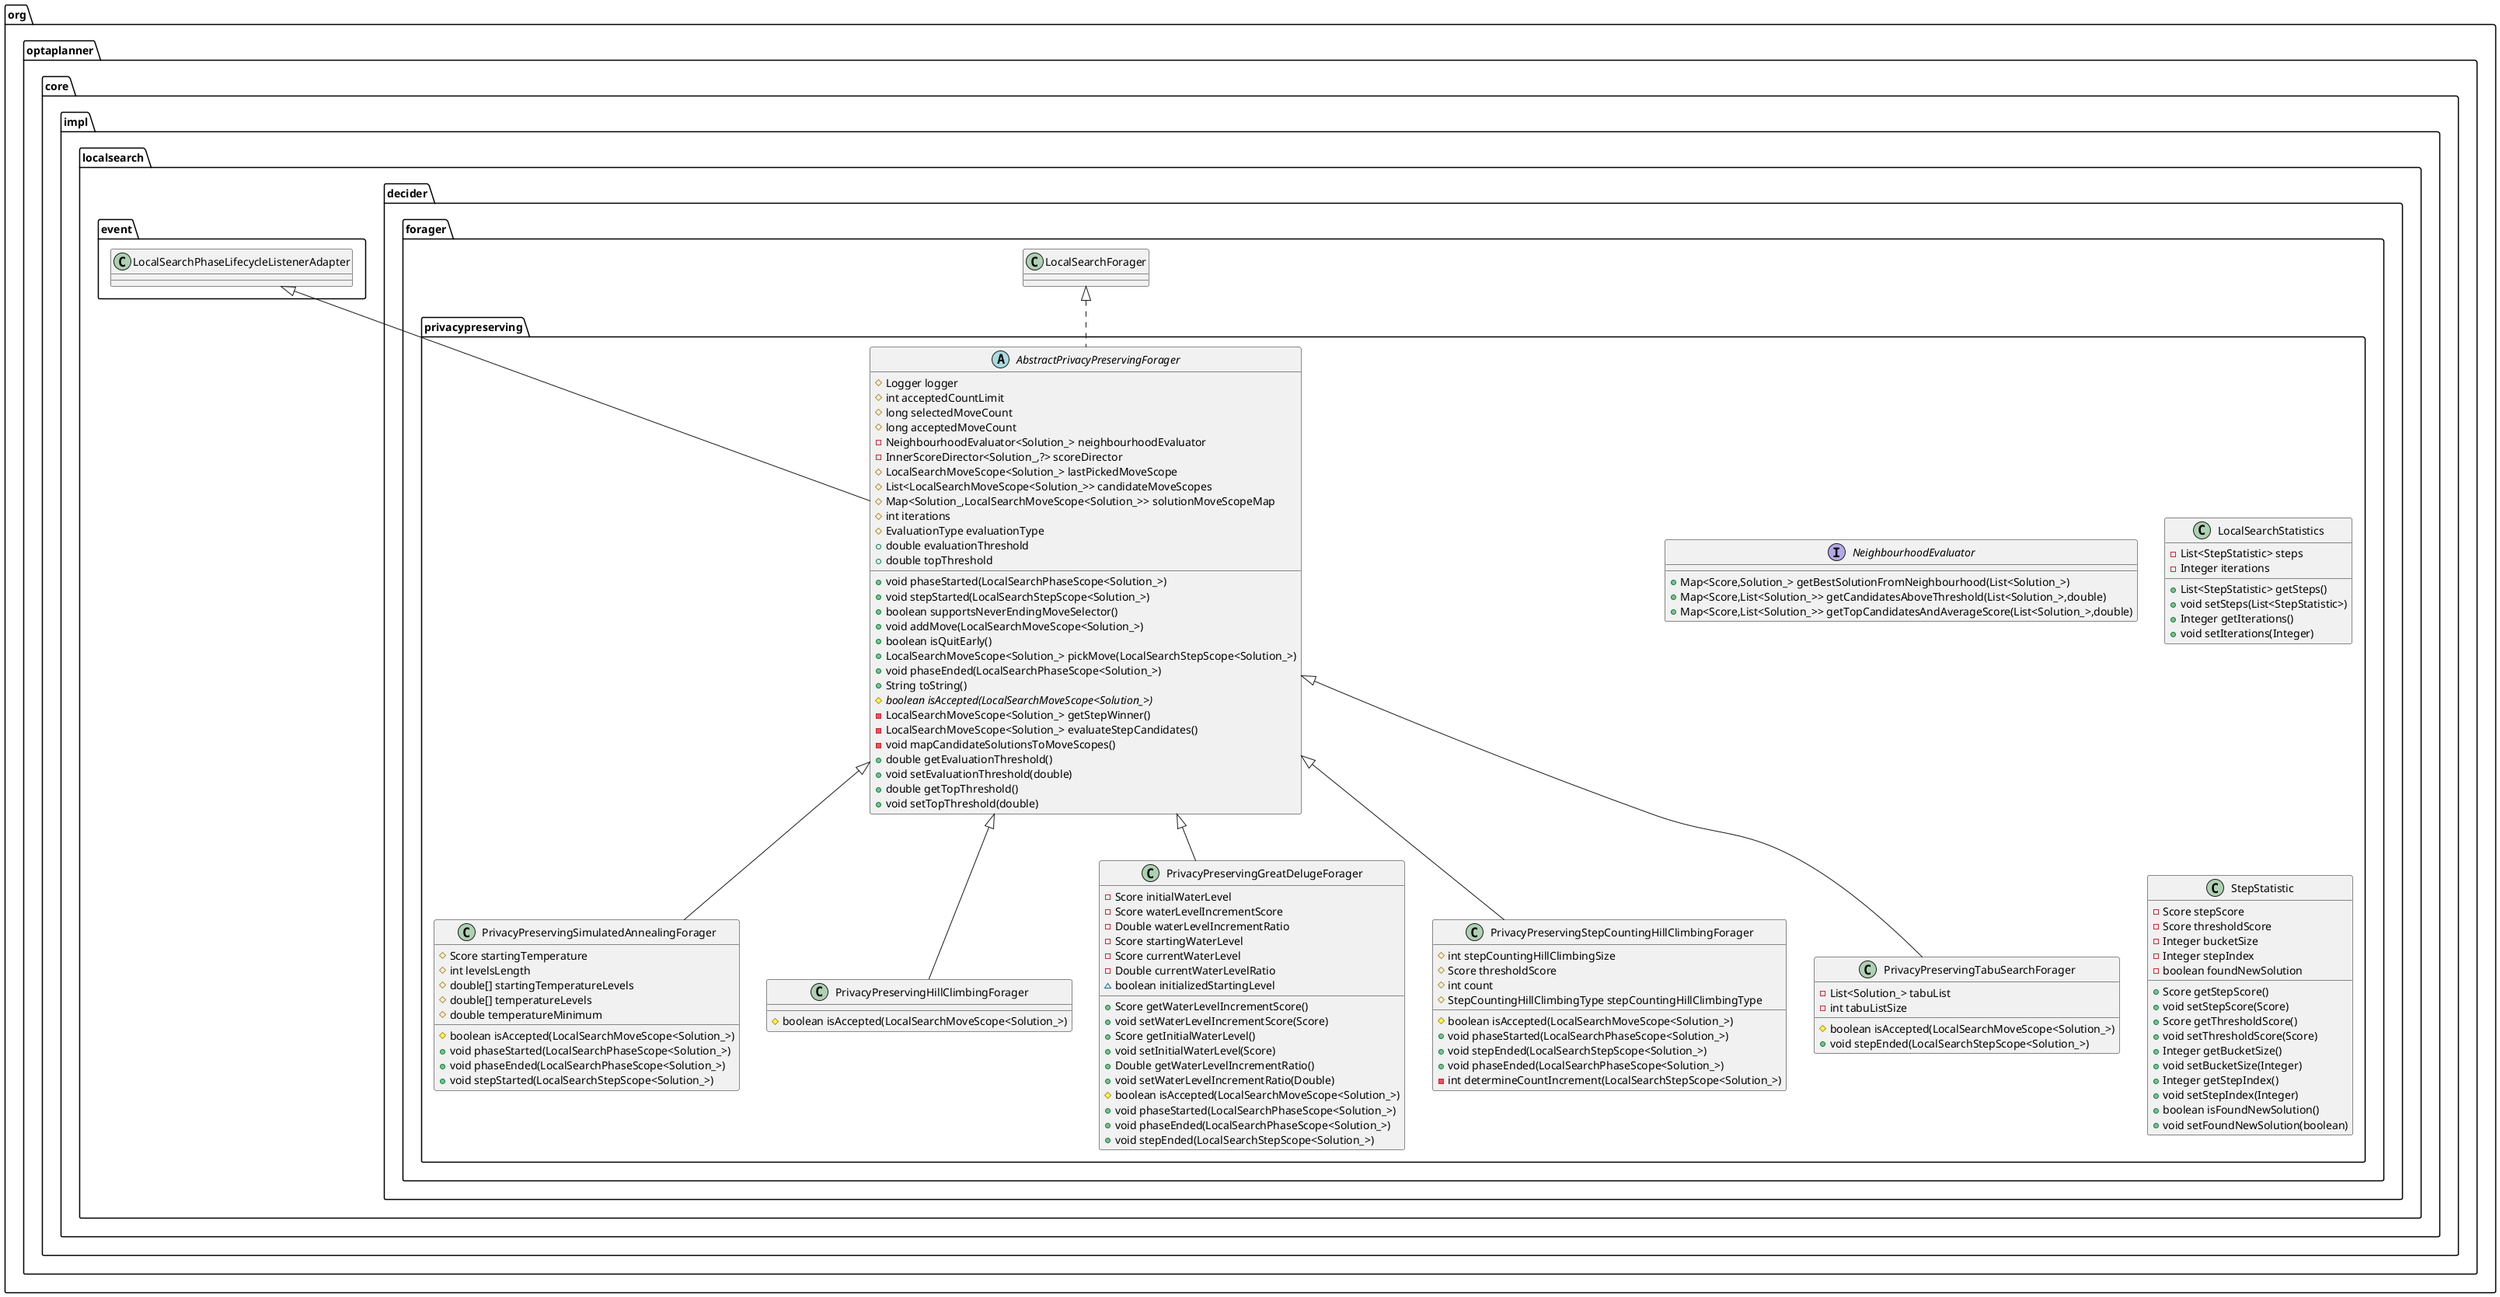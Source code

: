 @startuml
class org.optaplanner.core.impl.localsearch.decider.forager.privacypreserving.PrivacyPreservingSimulatedAnnealingForager {
# Score startingTemperature
# int levelsLength
# double[] startingTemperatureLevels
# double[] temperatureLevels
# double temperatureMinimum
# boolean isAccepted(LocalSearchMoveScope<Solution_>)
+ void phaseStarted(LocalSearchPhaseScope<Solution_>)
+ void phaseEnded(LocalSearchPhaseScope<Solution_>)
+ void stepStarted(LocalSearchStepScope<Solution_>)
}
interface org.optaplanner.core.impl.localsearch.decider.forager.privacypreserving.NeighbourhoodEvaluator {
+ Map<Score,Solution_> getBestSolutionFromNeighbourhood(List<Solution_>)
+ Map<Score,List<Solution_>> getCandidatesAboveThreshold(List<Solution_>,double)
+ Map<Score,List<Solution_>> getTopCandidatesAndAverageScore(List<Solution_>,double)
}
class org.optaplanner.core.impl.localsearch.decider.forager.privacypreserving.PrivacyPreservingHillClimbingForager {
# boolean isAccepted(LocalSearchMoveScope<Solution_>)
}
class org.optaplanner.core.impl.localsearch.decider.forager.privacypreserving.PrivacyPreservingGreatDelugeForager {
- Score initialWaterLevel
- Score waterLevelIncrementScore
- Double waterLevelIncrementRatio
- Score startingWaterLevel
- Score currentWaterLevel
- Double currentWaterLevelRatio
~ boolean initializedStartingLevel
+ Score getWaterLevelIncrementScore()
+ void setWaterLevelIncrementScore(Score)
+ Score getInitialWaterLevel()
+ void setInitialWaterLevel(Score)
+ Double getWaterLevelIncrementRatio()
+ void setWaterLevelIncrementRatio(Double)
# boolean isAccepted(LocalSearchMoveScope<Solution_>)
+ void phaseStarted(LocalSearchPhaseScope<Solution_>)
+ void phaseEnded(LocalSearchPhaseScope<Solution_>)
+ void stepEnded(LocalSearchStepScope<Solution_>)
}
class org.optaplanner.core.impl.localsearch.decider.forager.privacypreserving.PrivacyPreservingStepCountingHillClimbingForager {
# int stepCountingHillClimbingSize
# Score thresholdScore
# int count
# StepCountingHillClimbingType stepCountingHillClimbingType
# boolean isAccepted(LocalSearchMoveScope<Solution_>)
+ void phaseStarted(LocalSearchPhaseScope<Solution_>)
+ void stepEnded(LocalSearchStepScope<Solution_>)
+ void phaseEnded(LocalSearchPhaseScope<Solution_>)
- int determineCountIncrement(LocalSearchStepScope<Solution_>)
}
class org.optaplanner.core.impl.localsearch.decider.forager.privacypreserving.PrivacyPreservingTabuSearchForager {
- List<Solution_> tabuList
- int tabuListSize
# boolean isAccepted(LocalSearchMoveScope<Solution_>)
+ void stepEnded(LocalSearchStepScope<Solution_>)
}
abstract class org.optaplanner.core.impl.localsearch.decider.forager.privacypreserving.AbstractPrivacyPreservingForager {
# Logger logger
# int acceptedCountLimit
# long selectedMoveCount
# long acceptedMoveCount
- NeighbourhoodEvaluator<Solution_> neighbourhoodEvaluator
- InnerScoreDirector<Solution_,?> scoreDirector
# LocalSearchMoveScope<Solution_> lastPickedMoveScope
# List<LocalSearchMoveScope<Solution_>> candidateMoveScopes
# Map<Solution_,LocalSearchMoveScope<Solution_>> solutionMoveScopeMap
# int iterations
# EvaluationType evaluationType
+ double evaluationThreshold
+ double topThreshold
+ void phaseStarted(LocalSearchPhaseScope<Solution_>)
+ void stepStarted(LocalSearchStepScope<Solution_>)
+ boolean supportsNeverEndingMoveSelector()
+ void addMove(LocalSearchMoveScope<Solution_>)
+ boolean isQuitEarly()
+ LocalSearchMoveScope<Solution_> pickMove(LocalSearchStepScope<Solution_>)
+ void phaseEnded(LocalSearchPhaseScope<Solution_>)
+ String toString()
# {abstract}boolean isAccepted(LocalSearchMoveScope<Solution_>)
- LocalSearchMoveScope<Solution_> getStepWinner()
- LocalSearchMoveScope<Solution_> evaluateStepCandidates()
- void mapCandidateSolutionsToMoveScopes()
+ double getEvaluationThreshold()
+ void setEvaluationThreshold(double)
+ double getTopThreshold()
+ void setTopThreshold(double)
}

class org.optaplanner.core.impl.localsearch.decider.forager.privacypreserving.LocalSearchStatistics {
- List<StepStatistic> steps
- Integer iterations
+ List<StepStatistic> getSteps()
+ void setSteps(List<StepStatistic>)
+ Integer getIterations()
+ void setIterations(Integer)
}

class org.optaplanner.core.impl.localsearch.decider.forager.privacypreserving.StepStatistic {
- Score stepScore
- Score thresholdScore
- Integer bucketSize
- Integer stepIndex
- boolean foundNewSolution
+ Score getStepScore()
+ void setStepScore(Score)
+ Score getThresholdScore()
+ void setThresholdScore(Score)
+ Integer getBucketSize()
+ void setBucketSize(Integer)
+ Integer getStepIndex()
+ void setStepIndex(Integer)
+ boolean isFoundNewSolution()
+ void setFoundNewSolution(boolean)
}
org.optaplanner.core.impl.localsearch.decider.forager.privacypreserving.AbstractPrivacyPreservingForager <|-- org.optaplanner.core.impl.localsearch.decider.forager.privacypreserving.PrivacyPreservingSimulatedAnnealingForager
org.optaplanner.core.impl.localsearch.decider.forager.privacypreserving.AbstractPrivacyPreservingForager <|-- org.optaplanner.core.impl.localsearch.decider.forager.privacypreserving.PrivacyPreservingHillClimbingForager
org.optaplanner.core.impl.localsearch.decider.forager.privacypreserving.AbstractPrivacyPreservingForager <|-- org.optaplanner.core.impl.localsearch.decider.forager.privacypreserving.PrivacyPreservingGreatDelugeForager
org.optaplanner.core.impl.localsearch.decider.forager.privacypreserving.AbstractPrivacyPreservingForager <|-- org.optaplanner.core.impl.localsearch.decider.forager.privacypreserving.PrivacyPreservingStepCountingHillClimbingForager
org.optaplanner.core.impl.localsearch.decider.forager.privacypreserving.AbstractPrivacyPreservingForager <|-- org.optaplanner.core.impl.localsearch.decider.forager.privacypreserving.PrivacyPreservingTabuSearchForager
org.optaplanner.core.impl.localsearch.decider.forager.LocalSearchForager <|.. org.optaplanner.core.impl.localsearch.decider.forager.privacypreserving.AbstractPrivacyPreservingForager
org.optaplanner.core.impl.localsearch.event.LocalSearchPhaseLifecycleListenerAdapter <|-- org.optaplanner.core.impl.localsearch.decider.forager.privacypreserving.AbstractPrivacyPreservingForager
@enduml